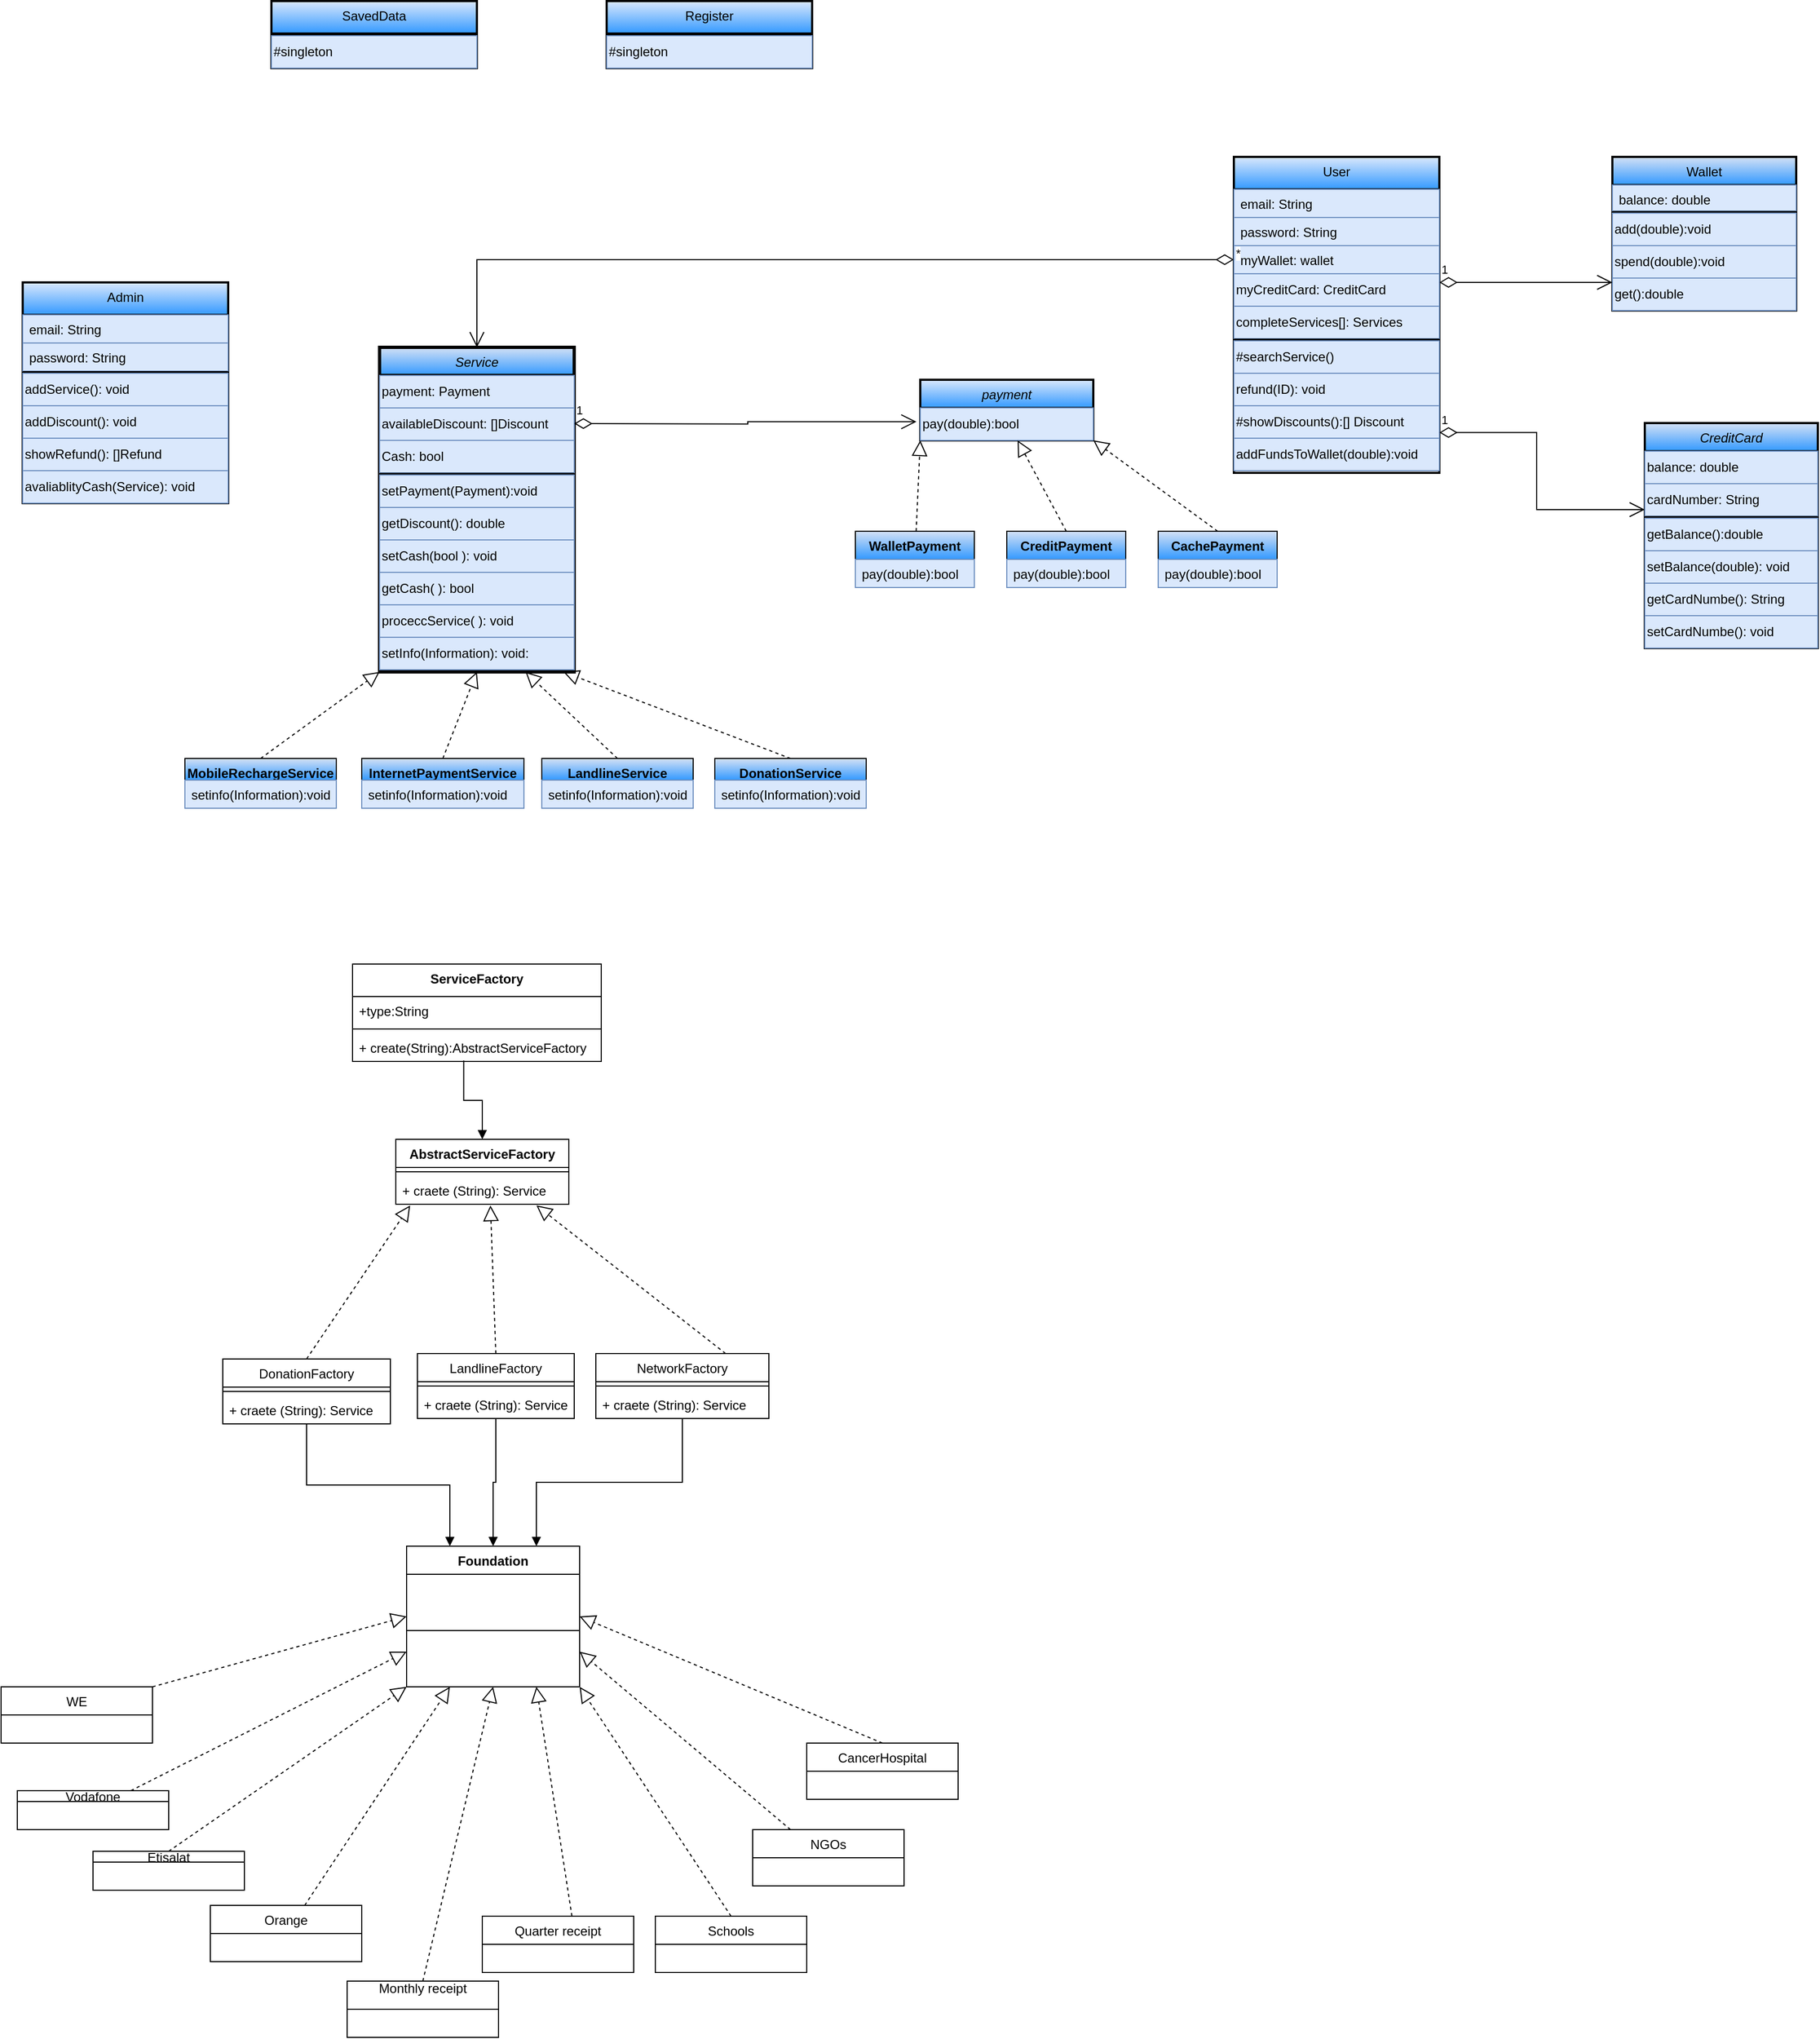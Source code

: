 <mxfile version="18.0.1" type="device"><diagram id="C5RBs43oDa-KdzZeNtuy" name="Page-1"><mxGraphModel dx="3955" dy="3293" grid="1" gridSize="10" guides="1" tooltips="1" connect="1" arrows="1" fold="1" page="1" pageScale="1" pageWidth="827" pageHeight="1169" math="0" shadow="0"><root><mxCell id="WIyWlLk6GJQsqaUBKTNV-0"/><mxCell id="WIyWlLk6GJQsqaUBKTNV-1" parent="WIyWlLk6GJQsqaUBKTNV-0"/><mxCell id="zkfFHV4jXpPFQw0GAbJ--0" value="CreditCard" style="swimlane;fontStyle=2;align=center;verticalAlign=top;childLayout=stackLayout;horizontal=1;startSize=26;horizontalStack=0;resizeParent=1;resizeLast=0;collapsible=1;marginBottom=0;rounded=0;shadow=0;strokeWidth=2;fillColor=#D4E1F5;strokeColor=#000000;gradientColor=#3399FF;" parent="WIyWlLk6GJQsqaUBKTNV-1" vertex="1"><mxGeometry x="1450" y="-10" width="160" height="208" as="geometry"><mxRectangle x="230" y="140" width="160" height="26" as="alternateBounds"/></mxGeometry></mxCell><mxCell id="mwWMlsjXjRJXWBrL6LxH-0" value="balance: double" style="text;html=1;align=left;verticalAlign=middle;resizable=0;points=[];autosize=1;strokeColor=#6c8ebf;fillColor=#dae8fc;" parent="zkfFHV4jXpPFQw0GAbJ--0" vertex="1"><mxGeometry y="26" width="160" height="30" as="geometry"/></mxCell><mxCell id="mwWMlsjXjRJXWBrL6LxH-2" value="cardNumber: String" style="text;html=1;align=left;verticalAlign=middle;resizable=0;points=[];autosize=1;strokeColor=#6c8ebf;fillColor=#dae8fc;" parent="zkfFHV4jXpPFQw0GAbJ--0" vertex="1"><mxGeometry y="56" width="160" height="30" as="geometry"/></mxCell><mxCell id="mwWMlsjXjRJXWBrL6LxH-52" value="" style="line;html=1;strokeWidth=2;align=left;verticalAlign=middle;spacingTop=-1;spacingLeft=3;spacingRight=3;rotatable=0;labelPosition=right;points=[];portConstraint=eastwest;" parent="zkfFHV4jXpPFQw0GAbJ--0" vertex="1"><mxGeometry y="86" width="160" height="2" as="geometry"/></mxCell><mxCell id="mwWMlsjXjRJXWBrL6LxH-3" value="getBalance():double" style="text;html=1;align=left;verticalAlign=middle;resizable=0;points=[];autosize=1;strokeColor=#6c8ebf;fillColor=#dae8fc;" parent="zkfFHV4jXpPFQw0GAbJ--0" vertex="1"><mxGeometry y="88" width="160" height="30" as="geometry"/></mxCell><mxCell id="mwWMlsjXjRJXWBrL6LxH-5" value="setBalance(double): void" style="text;html=1;align=left;verticalAlign=middle;resizable=0;points=[];autosize=1;strokeColor=#6c8ebf;fillColor=#dae8fc;" parent="zkfFHV4jXpPFQw0GAbJ--0" vertex="1"><mxGeometry y="118" width="160" height="30" as="geometry"/></mxCell><mxCell id="mwWMlsjXjRJXWBrL6LxH-6" value="getCardNumbe(): String" style="text;html=1;align=left;verticalAlign=middle;resizable=0;points=[];autosize=1;strokeColor=#6c8ebf;fillColor=#dae8fc;" parent="zkfFHV4jXpPFQw0GAbJ--0" vertex="1"><mxGeometry y="148" width="160" height="30" as="geometry"/></mxCell><mxCell id="mwWMlsjXjRJXWBrL6LxH-7" value="setCardNumbe(): void" style="text;html=1;align=left;verticalAlign=middle;resizable=0;points=[];autosize=1;strokeColor=#6c8ebf;fillColor=#dae8fc;" parent="zkfFHV4jXpPFQw0GAbJ--0" vertex="1"><mxGeometry y="178" width="160" height="30" as="geometry"/></mxCell><mxCell id="zkfFHV4jXpPFQw0GAbJ--17" value="User" style="swimlane;fontStyle=0;align=center;verticalAlign=top;childLayout=stackLayout;horizontal=1;startSize=30;horizontalStack=0;resizeParent=1;resizeLast=0;collapsible=1;marginBottom=0;rounded=0;shadow=0;strokeWidth=2;fillColor=#dae8fc;strokeColor=#000000;gradientColor=#3399FF;" parent="WIyWlLk6GJQsqaUBKTNV-1" vertex="1"><mxGeometry x="1070" y="-256" width="190" height="292" as="geometry"><mxRectangle x="550" y="140" width="160" height="26" as="alternateBounds"/></mxGeometry></mxCell><mxCell id="zkfFHV4jXpPFQw0GAbJ--18" value="email: String" style="text;align=left;verticalAlign=top;spacingLeft=4;spacingRight=4;overflow=hidden;rotatable=0;points=[[0,0.5],[1,0.5]];portConstraint=eastwest;fillColor=#dae8fc;strokeColor=#6c8ebf;" parent="zkfFHV4jXpPFQw0GAbJ--17" vertex="1"><mxGeometry y="30" width="190" height="26" as="geometry"/></mxCell><mxCell id="zkfFHV4jXpPFQw0GAbJ--20" value="password: String" style="text;align=left;verticalAlign=top;spacingLeft=4;spacingRight=4;overflow=hidden;rotatable=0;points=[[0,0.5],[1,0.5]];portConstraint=eastwest;rounded=0;shadow=0;html=0;fillColor=#dae8fc;strokeColor=#6c8ebf;" parent="zkfFHV4jXpPFQw0GAbJ--17" vertex="1"><mxGeometry y="56" width="190" height="26" as="geometry"/></mxCell><mxCell id="zkfFHV4jXpPFQw0GAbJ--19" value="myWallet: wallet&#10;" style="text;align=left;verticalAlign=top;spacingLeft=4;spacingRight=4;overflow=hidden;rotatable=0;points=[[0,0.5],[1,0.5]];portConstraint=eastwest;rounded=0;shadow=0;html=0;fillColor=#dae8fc;strokeColor=#6c8ebf;" parent="zkfFHV4jXpPFQw0GAbJ--17" vertex="1"><mxGeometry y="82" width="190" height="26" as="geometry"/></mxCell><mxCell id="84-6VIBdu4MTvSc-ypw_-46" value="&lt;div style=&quot;&quot;&gt;myCreditCard: CreditCard&lt;/div&gt;" style="text;html=1;align=left;verticalAlign=middle;resizable=0;points=[];autosize=1;strokeColor=#6c8ebf;fillColor=#dae8fc;fontSize=12;" parent="zkfFHV4jXpPFQw0GAbJ--17" vertex="1"><mxGeometry y="108" width="190" height="30" as="geometry"/></mxCell><mxCell id="wg3ZNqUoVr1V4Hji6CS1-9" value="&lt;div style=&quot;&quot;&gt;completeServices[]: Services&lt;br&gt;&lt;/div&gt;" style="text;html=1;align=left;verticalAlign=middle;resizable=0;points=[];autosize=1;strokeColor=#6c8ebf;fillColor=#dae8fc;fontSize=12;strokeWidth=1;" parent="zkfFHV4jXpPFQw0GAbJ--17" vertex="1"><mxGeometry y="138" width="190" height="30" as="geometry"/></mxCell><mxCell id="zkfFHV4jXpPFQw0GAbJ--23" value="" style="line;html=1;strokeWidth=2;align=left;verticalAlign=middle;spacingTop=-1;spacingLeft=3;spacingRight=3;rotatable=0;labelPosition=right;points=[];portConstraint=eastwest;" parent="zkfFHV4jXpPFQw0GAbJ--17" vertex="1"><mxGeometry y="168" width="190" height="2" as="geometry"/></mxCell><mxCell id="wg3ZNqUoVr1V4Hji6CS1-10" value="&lt;div style=&quot;&quot;&gt;#searchService()&lt;/div&gt;" style="text;html=1;align=left;verticalAlign=middle;resizable=0;points=[];autosize=1;strokeColor=#6c8ebf;fillColor=#dae8fc;fontSize=12;" parent="zkfFHV4jXpPFQw0GAbJ--17" vertex="1"><mxGeometry y="170" width="190" height="30" as="geometry"/></mxCell><mxCell id="wg3ZNqUoVr1V4Hji6CS1-11" value="&lt;div style=&quot;&quot;&gt;refund(ID): void&lt;/div&gt;" style="text;html=1;align=left;verticalAlign=middle;resizable=0;points=[];autosize=1;strokeColor=#6c8ebf;fillColor=#dae8fc;fontSize=12;" parent="zkfFHV4jXpPFQw0GAbJ--17" vertex="1"><mxGeometry y="200" width="190" height="30" as="geometry"/></mxCell><mxCell id="wg3ZNqUoVr1V4Hji6CS1-12" value="&lt;div style=&quot;&quot;&gt;#showDiscounts():[] Discount&lt;/div&gt;" style="text;html=1;align=left;verticalAlign=middle;resizable=0;points=[];autosize=1;strokeColor=#6c8ebf;fillColor=#dae8fc;fontSize=12;" parent="zkfFHV4jXpPFQw0GAbJ--17" vertex="1"><mxGeometry y="230" width="190" height="30" as="geometry"/></mxCell><mxCell id="wg3ZNqUoVr1V4Hji6CS1-23" value="&lt;div style=&quot;&quot;&gt;addFundsToWallet(double):void&lt;/div&gt;" style="text;html=1;align=left;verticalAlign=middle;resizable=0;points=[];autosize=1;strokeColor=#6c8ebf;fillColor=#dae8fc;fontSize=12;" parent="zkfFHV4jXpPFQw0GAbJ--17" vertex="1"><mxGeometry y="260" width="190" height="30" as="geometry"/></mxCell><mxCell id="84-6VIBdu4MTvSc-ypw_-15" value="Wallet" style="swimlane;fontStyle=0;align=center;verticalAlign=top;childLayout=stackLayout;horizontal=1;startSize=26;horizontalStack=0;resizeParent=1;resizeLast=0;collapsible=1;marginBottom=0;rounded=0;shadow=0;strokeWidth=2;fillColor=#D4E1F5;gradientColor=#3399FF;strokeColor=#000000;" parent="WIyWlLk6GJQsqaUBKTNV-1" vertex="1"><mxGeometry x="1420" y="-256" width="170" height="142" as="geometry"><mxRectangle x="550" y="140" width="160" height="26" as="alternateBounds"/></mxGeometry></mxCell><mxCell id="84-6VIBdu4MTvSc-ypw_-16" value="balance: double" style="text;align=left;verticalAlign=top;spacingLeft=4;spacingRight=4;overflow=hidden;rotatable=0;points=[[0,0.5],[1,0.5]];portConstraint=eastwest;fillColor=#dae8fc;strokeColor=#6c8ebf;" parent="84-6VIBdu4MTvSc-ypw_-15" vertex="1"><mxGeometry y="26" width="170" height="24" as="geometry"/></mxCell><mxCell id="mwWMlsjXjRJXWBrL6LxH-51" value="" style="line;html=1;strokeWidth=2;align=left;verticalAlign=middle;spacingTop=-1;spacingLeft=3;spacingRight=3;rotatable=0;labelPosition=right;points=[];portConstraint=eastwest;" parent="84-6VIBdu4MTvSc-ypw_-15" vertex="1"><mxGeometry y="50" width="170" height="2" as="geometry"/></mxCell><mxCell id="wg3ZNqUoVr1V4Hji6CS1-0" value="add(double):void" style="text;html=1;align=left;verticalAlign=middle;resizable=0;points=[];autosize=1;strokeColor=#6c8ebf;fillColor=#dae8fc;strokeWidth=1;" parent="84-6VIBdu4MTvSc-ypw_-15" vertex="1"><mxGeometry y="52" width="170" height="30" as="geometry"/></mxCell><mxCell id="wg3ZNqUoVr1V4Hji6CS1-1" value="spend(double):void" style="text;html=1;align=left;verticalAlign=middle;resizable=0;points=[];autosize=1;strokeColor=#6c8ebf;fillColor=#dae8fc;" parent="84-6VIBdu4MTvSc-ypw_-15" vertex="1"><mxGeometry y="82" width="170" height="30" as="geometry"/></mxCell><mxCell id="wg3ZNqUoVr1V4Hji6CS1-2" value="get():double" style="text;html=1;align=left;verticalAlign=middle;resizable=0;points=[];autosize=1;strokeColor=#6c8ebf;fillColor=#dae8fc;" parent="84-6VIBdu4MTvSc-ypw_-15" vertex="1"><mxGeometry y="112" width="170" height="30" as="geometry"/></mxCell><mxCell id="84-6VIBdu4MTvSc-ypw_-31" value="payment" style="swimlane;fontStyle=2;align=center;verticalAlign=top;childLayout=stackLayout;horizontal=1;startSize=26;horizontalStack=0;resizeParent=1;resizeLast=0;collapsible=1;marginBottom=0;rounded=0;shadow=0;strokeWidth=2;fillColor=#dae8fc;strokeColor=#000000;gradientColor=#3399FF;" parent="WIyWlLk6GJQsqaUBKTNV-1" vertex="1"><mxGeometry x="780" y="-50" width="160" height="56" as="geometry"><mxRectangle x="230" y="140" width="160" height="26" as="alternateBounds"/></mxGeometry></mxCell><mxCell id="wg3ZNqUoVr1V4Hji6CS1-24" value="pay(double):bool" style="text;html=1;align=left;verticalAlign=middle;resizable=0;points=[];autosize=1;strokeColor=#6c8ebf;fillColor=#dae8fc;" parent="84-6VIBdu4MTvSc-ypw_-31" vertex="1"><mxGeometry y="26" width="160" height="30" as="geometry"/></mxCell><mxCell id="84-6VIBdu4MTvSc-ypw_-37" value="Service" style="swimlane;fontStyle=2;align=center;verticalAlign=top;childLayout=stackLayout;horizontal=1;startSize=26;horizontalStack=0;resizeParent=1;resizeLast=0;collapsible=1;marginBottom=0;rounded=0;shadow=0;strokeWidth=3;gradientColor=#3399FF;fillColor=#D4E1F5;" parent="WIyWlLk6GJQsqaUBKTNV-1" vertex="1"><mxGeometry x="280" y="-80" width="180" height="300" as="geometry"><mxRectangle x="230" y="140" width="160" height="26" as="alternateBounds"/></mxGeometry></mxCell><mxCell id="84-6VIBdu4MTvSc-ypw_-43" value="&lt;div&gt;&lt;span&gt;payment: Payment&lt;/span&gt;&lt;/div&gt;" style="text;html=1;align=left;verticalAlign=middle;resizable=0;points=[];autosize=1;strokeColor=#6c8ebf;fillColor=#dae8fc;fontSize=12;" parent="84-6VIBdu4MTvSc-ypw_-37" vertex="1"><mxGeometry y="26" width="180" height="30" as="geometry"/></mxCell><mxCell id="84-6VIBdu4MTvSc-ypw_-44" value="availableDiscount: []Discount" style="text;html=1;align=left;verticalAlign=middle;resizable=0;points=[];autosize=1;strokeColor=#6c8ebf;fillColor=#dae8fc;fontSize=12;" parent="84-6VIBdu4MTvSc-ypw_-37" vertex="1"><mxGeometry y="56" width="180" height="30" as="geometry"/></mxCell><mxCell id="wg3ZNqUoVr1V4Hji6CS1-69" value="Cash: bool" style="text;html=1;align=left;verticalAlign=middle;resizable=0;points=[];autosize=1;strokeColor=#6c8ebf;fillColor=#dae8fc;fontSize=12;" parent="84-6VIBdu4MTvSc-ypw_-37" vertex="1"><mxGeometry y="86" width="180" height="30" as="geometry"/></mxCell><mxCell id="mwWMlsjXjRJXWBrL6LxH-54" value="" style="line;html=1;strokeWidth=2;align=left;verticalAlign=middle;spacingTop=-1;spacingLeft=3;spacingRight=3;rotatable=0;labelPosition=right;points=[];portConstraint=eastwest;" parent="84-6VIBdu4MTvSc-ypw_-37" vertex="1"><mxGeometry y="116" width="180" height="2" as="geometry"/></mxCell><mxCell id="wg3ZNqUoVr1V4Hji6CS1-70" value="setPayment(Payment):void" style="text;html=1;align=left;verticalAlign=middle;resizable=0;points=[];autosize=1;strokeColor=#6c8ebf;fillColor=#dae8fc;fontSize=12;" parent="84-6VIBdu4MTvSc-ypw_-37" vertex="1"><mxGeometry y="118" width="180" height="30" as="geometry"/></mxCell><mxCell id="wg3ZNqUoVr1V4Hji6CS1-71" value="getDiscount(): double" style="text;html=1;align=left;verticalAlign=middle;resizable=0;points=[];autosize=1;strokeColor=#6c8ebf;fillColor=#dae8fc;fontSize=12;strokeWidth=1;" parent="84-6VIBdu4MTvSc-ypw_-37" vertex="1"><mxGeometry y="148" width="180" height="30" as="geometry"/></mxCell><mxCell id="wg3ZNqUoVr1V4Hji6CS1-72" value="setCash(bool ): void&lt;br&gt;" style="text;html=1;align=left;verticalAlign=middle;resizable=0;points=[];autosize=1;strokeColor=#6c8ebf;fillColor=#dae8fc;fontSize=12;" parent="84-6VIBdu4MTvSc-ypw_-37" vertex="1"><mxGeometry y="178" width="180" height="30" as="geometry"/></mxCell><mxCell id="wg3ZNqUoVr1V4Hji6CS1-73" value="getCash( ): bool" style="text;html=1;align=left;verticalAlign=middle;resizable=0;points=[];autosize=1;strokeColor=#6c8ebf;fillColor=#dae8fc;fontSize=12;" parent="84-6VIBdu4MTvSc-ypw_-37" vertex="1"><mxGeometry y="208" width="180" height="30" as="geometry"/></mxCell><mxCell id="wg3ZNqUoVr1V4Hji6CS1-83" value="proceccService( ): void&amp;nbsp;" style="text;html=1;align=left;verticalAlign=middle;resizable=0;points=[];autosize=1;strokeColor=#6c8ebf;fillColor=#dae8fc;fontSize=12;" parent="84-6VIBdu4MTvSc-ypw_-37" vertex="1"><mxGeometry y="238" width="180" height="30" as="geometry"/></mxCell><mxCell id="wg3ZNqUoVr1V4Hji6CS1-84" value="setInfo(Information): void:" style="text;html=1;align=left;verticalAlign=middle;resizable=0;points=[];autosize=1;strokeColor=#6c8ebf;fillColor=#dae8fc;fontSize=12;" parent="84-6VIBdu4MTvSc-ypw_-37" vertex="1"><mxGeometry y="268" width="180" height="30" as="geometry"/></mxCell><mxCell id="wg3ZNqUoVr1V4Hji6CS1-25" value="" style="endArrow=block;dashed=1;endFill=0;endSize=12;html=1;rounded=0;startArrow=none;entryX=0;entryY=1;entryDx=0;entryDy=0;" parent="WIyWlLk6GJQsqaUBKTNV-1" source="wg3ZNqUoVr1V4Hji6CS1-28" target="84-6VIBdu4MTvSc-ypw_-31" edge="1"><mxGeometry width="160" relative="1" as="geometry"><mxPoint x="550" y="800" as="sourcePoint"/><mxPoint x="550" y="710" as="targetPoint"/></mxGeometry></mxCell><mxCell id="wg3ZNqUoVr1V4Hji6CS1-27" value="" style="endArrow=block;dashed=1;endFill=0;endSize=12;html=1;rounded=0;exitX=0.5;exitY=0;exitDx=0;exitDy=0;entryX=1;entryY=1;entryDx=0;entryDy=0;" parent="WIyWlLk6GJQsqaUBKTNV-1" source="wg3ZNqUoVr1V4Hji6CS1-37" target="84-6VIBdu4MTvSc-ypw_-31" edge="1"><mxGeometry width="160" relative="1" as="geometry"><mxPoint x="700" y="800" as="sourcePoint"/><mxPoint x="690" y="700" as="targetPoint"/></mxGeometry></mxCell><mxCell id="wg3ZNqUoVr1V4Hji6CS1-28" value="WalletPayment‏" style="swimlane;fontStyle=1;align=center;verticalAlign=top;childLayout=stackLayout;horizontal=1;startSize=26;horizontalStack=0;resizeParent=1;resizeParentMax=0;resizeLast=0;collapsible=1;marginBottom=0;gradientColor=#3399FF;fillColor=#D4E1F5;" parent="WIyWlLk6GJQsqaUBKTNV-1" vertex="1"><mxGeometry x="720" y="90" width="110" height="52" as="geometry"/></mxCell><mxCell id="wg3ZNqUoVr1V4Hji6CS1-29" value="pay(double):bool" style="text;strokeColor=#6c8ebf;fillColor=#dae8fc;align=left;verticalAlign=top;spacingLeft=4;spacingRight=4;overflow=hidden;rotatable=0;points=[[0,0.5],[1,0.5]];portConstraint=eastwest;" parent="wg3ZNqUoVr1V4Hji6CS1-28" vertex="1"><mxGeometry y="26" width="110" height="26" as="geometry"/></mxCell><mxCell id="wg3ZNqUoVr1V4Hji6CS1-33" value="CreditPayment‏&#10;" style="swimlane;fontStyle=1;align=center;verticalAlign=top;childLayout=stackLayout;horizontal=1;startSize=26;horizontalStack=0;resizeParent=1;resizeParentMax=0;resizeLast=0;collapsible=1;marginBottom=0;gradientColor=#3399FF;fillColor=#D4E1F5;" parent="WIyWlLk6GJQsqaUBKTNV-1" vertex="1"><mxGeometry x="860" y="90" width="110" height="52" as="geometry"/></mxCell><mxCell id="wg3ZNqUoVr1V4Hji6CS1-34" value="pay(double):bool" style="text;strokeColor=#6c8ebf;fillColor=#dae8fc;align=left;verticalAlign=top;spacingLeft=4;spacingRight=4;overflow=hidden;rotatable=0;points=[[0,0.5],[1,0.5]];portConstraint=eastwest;" parent="wg3ZNqUoVr1V4Hji6CS1-33" vertex="1"><mxGeometry y="26" width="110" height="26" as="geometry"/></mxCell><mxCell id="wg3ZNqUoVr1V4Hji6CS1-37" value="CachePayment" style="swimlane;fontStyle=1;align=center;verticalAlign=top;childLayout=stackLayout;horizontal=1;startSize=26;horizontalStack=0;resizeParent=1;resizeParentMax=0;resizeLast=0;collapsible=1;marginBottom=0;fillColor=#D4E1F5;gradientColor=#3399FF;" parent="WIyWlLk6GJQsqaUBKTNV-1" vertex="1"><mxGeometry x="1000" y="90" width="110" height="52" as="geometry"/></mxCell><mxCell id="wg3ZNqUoVr1V4Hji6CS1-38" value="pay(double):bool" style="text;strokeColor=#6c8ebf;fillColor=#dae8fc;align=left;verticalAlign=top;spacingLeft=4;spacingRight=4;overflow=hidden;rotatable=0;points=[[0,0.5],[1,0.5]];portConstraint=eastwest;" parent="wg3ZNqUoVr1V4Hji6CS1-37" vertex="1"><mxGeometry y="26" width="110" height="26" as="geometry"/></mxCell><mxCell id="wg3ZNqUoVr1V4Hji6CS1-43" value="" style="endArrow=block;dashed=1;endFill=0;endSize=12;html=1;rounded=0;exitX=0.5;exitY=0;exitDx=0;exitDy=0;entryX=0.5;entryY=1;entryDx=0;entryDy=0;" parent="WIyWlLk6GJQsqaUBKTNV-1" source="wg3ZNqUoVr1V4Hji6CS1-50" target="84-6VIBdu4MTvSc-ypw_-37" edge="1"><mxGeometry width="160" relative="1" as="geometry"><mxPoint x="340" y="240" as="sourcePoint"/><mxPoint x="350" y="150" as="targetPoint"/></mxGeometry></mxCell><mxCell id="wg3ZNqUoVr1V4Hji6CS1-45" value="" style="endArrow=block;dashed=1;endFill=0;endSize=12;html=1;rounded=0;exitX=0.5;exitY=0;exitDx=0;exitDy=0;entryX=0.75;entryY=1;entryDx=0;entryDy=0;" parent="WIyWlLk6GJQsqaUBKTNV-1" source="wg3ZNqUoVr1V4Hji6CS1-58" target="84-6VIBdu4MTvSc-ypw_-37" edge="1"><mxGeometry width="160" relative="1" as="geometry"><mxPoint x="440" y="240" as="sourcePoint"/><mxPoint x="400" y="150" as="targetPoint"/></mxGeometry></mxCell><mxCell id="wg3ZNqUoVr1V4Hji6CS1-46" value="MobileRechargeService‏&#10;&#10;" style="swimlane;fontStyle=1;align=center;verticalAlign=top;childLayout=stackLayout;horizontal=1;startSize=20;horizontalStack=0;resizeParent=1;resizeParentMax=0;resizeLast=0;collapsible=1;marginBottom=0;gradientColor=#3399FF;fillColor=#D4E1F5;" parent="WIyWlLk6GJQsqaUBKTNV-1" vertex="1"><mxGeometry x="100" y="300" width="140" height="46" as="geometry"><mxRectangle x="110" y="240" width="180" height="40" as="alternateBounds"/></mxGeometry></mxCell><mxCell id="wg3ZNqUoVr1V4Hji6CS1-49" value="setinfo(Information):void" style="text;strokeColor=#6c8ebf;fillColor=#dae8fc;align=left;verticalAlign=top;spacingLeft=4;spacingRight=4;overflow=hidden;rotatable=0;points=[[0,0.5],[1,0.5]];portConstraint=eastwest;" parent="wg3ZNqUoVr1V4Hji6CS1-46" vertex="1"><mxGeometry y="20" width="140" height="26" as="geometry"/></mxCell><mxCell id="wg3ZNqUoVr1V4Hji6CS1-50" value="InternetPaymentService‏" style="swimlane;fontStyle=1;align=center;verticalAlign=top;childLayout=stackLayout;horizontal=1;startSize=20;horizontalStack=0;resizeParent=1;resizeParentMax=0;resizeLast=0;collapsible=1;marginBottom=0;gradientColor=#3399FF;fillColor=#D4E1F5;" parent="WIyWlLk6GJQsqaUBKTNV-1" vertex="1"><mxGeometry x="263.5" y="300" width="150" height="46" as="geometry"><mxRectangle x="260" y="240" width="180" height="30" as="alternateBounds"/></mxGeometry></mxCell><mxCell id="wg3ZNqUoVr1V4Hji6CS1-51" value="setinfo(Information):void" style="text;strokeColor=#6c8ebf;fillColor=#dae8fc;align=left;verticalAlign=top;spacingLeft=4;spacingRight=4;overflow=hidden;rotatable=0;points=[[0,0.5],[1,0.5]];portConstraint=eastwest;" parent="wg3ZNqUoVr1V4Hji6CS1-50" vertex="1"><mxGeometry y="20" width="150" height="26" as="geometry"/></mxCell><mxCell id="wg3ZNqUoVr1V4Hji6CS1-54" value="DonationService" style="swimlane;fontStyle=1;align=center;verticalAlign=top;childLayout=stackLayout;horizontal=1;startSize=20;horizontalStack=0;resizeParent=1;resizeParentMax=0;resizeLast=0;collapsible=1;marginBottom=0;gradientColor=#3399FF;fillColor=#D4E1F5;" parent="WIyWlLk6GJQsqaUBKTNV-1" vertex="1"><mxGeometry x="590" y="300" width="140" height="46" as="geometry"/></mxCell><mxCell id="wg3ZNqUoVr1V4Hji6CS1-57" value="setinfo(Information):void" style="text;strokeColor=#6c8ebf;fillColor=#dae8fc;align=left;verticalAlign=top;spacingLeft=4;spacingRight=4;overflow=hidden;rotatable=0;points=[[0,0.5],[1,0.5]];portConstraint=eastwest;" parent="wg3ZNqUoVr1V4Hji6CS1-54" vertex="1"><mxGeometry y="20" width="140" height="26" as="geometry"/></mxCell><mxCell id="wg3ZNqUoVr1V4Hji6CS1-58" value="LandlineService" style="swimlane;fontStyle=1;align=center;verticalAlign=top;childLayout=stackLayout;horizontal=1;startSize=20;horizontalStack=0;resizeParent=1;resizeParentMax=0;resizeLast=0;collapsible=1;marginBottom=0;fillColor=#D4E1F5;gradientColor=#3399FF;" parent="WIyWlLk6GJQsqaUBKTNV-1" vertex="1"><mxGeometry x="430" y="300" width="140" height="46" as="geometry"/></mxCell><mxCell id="wg3ZNqUoVr1V4Hji6CS1-61" value="setinfo(Information):void" style="text;strokeColor=#6c8ebf;fillColor=#dae8fc;align=left;verticalAlign=top;spacingLeft=4;spacingRight=4;overflow=hidden;rotatable=0;points=[[0,0.5],[1,0.5]];portConstraint=eastwest;" parent="wg3ZNqUoVr1V4Hji6CS1-58" vertex="1"><mxGeometry y="20" width="140" height="26" as="geometry"/></mxCell><mxCell id="wg3ZNqUoVr1V4Hji6CS1-86" value="1" style="endArrow=open;html=1;endSize=12;startArrow=diamondThin;startSize=14;startFill=0;edgeStyle=orthogonalEdgeStyle;align=left;verticalAlign=bottom;rounded=0;entryX=-0.022;entryY=0.427;entryDx=0;entryDy=0;entryPerimeter=0;" parent="WIyWlLk6GJQsqaUBKTNV-1" target="wg3ZNqUoVr1V4Hji6CS1-24" edge="1"><mxGeometry x="-1" y="3" relative="1" as="geometry"><mxPoint x="460" y="-9.56" as="sourcePoint"/><mxPoint x="620" y="-9.56" as="targetPoint"/></mxGeometry></mxCell><mxCell id="wg3ZNqUoVr1V4Hji6CS1-88" value="" style="endArrow=block;dashed=1;endFill=0;endSize=12;html=1;rounded=0;exitX=0.5;exitY=0;exitDx=0;exitDy=0;entryX=0.5;entryY=1;entryDx=0;entryDy=0;" parent="WIyWlLk6GJQsqaUBKTNV-1" source="wg3ZNqUoVr1V4Hji6CS1-46" edge="1"><mxGeometry width="160" relative="1" as="geometry"><mxPoint x="248.5" y="300" as="sourcePoint"/><mxPoint x="280" y="220" as="targetPoint"/></mxGeometry></mxCell><mxCell id="wg3ZNqUoVr1V4Hji6CS1-89" value="" style="endArrow=block;dashed=1;endFill=0;endSize=12;html=1;rounded=0;exitX=0.5;exitY=0;exitDx=0;exitDy=0;" parent="WIyWlLk6GJQsqaUBKTNV-1" source="wg3ZNqUoVr1V4Hji6CS1-54" edge="1"><mxGeometry width="160" relative="1" as="geometry"><mxPoint x="650" y="290" as="sourcePoint"/><mxPoint x="450" y="220" as="targetPoint"/></mxGeometry></mxCell><mxCell id="mwWMlsjXjRJXWBrL6LxH-10" value="1" style="endArrow=open;html=1;endSize=12;startArrow=diamondThin;startSize=14;startFill=0;edgeStyle=orthogonalEdgeStyle;align=left;verticalAlign=bottom;rounded=0;" parent="WIyWlLk6GJQsqaUBKTNV-1" edge="1"><mxGeometry x="-1" y="3" relative="1" as="geometry"><mxPoint x="1260" y="-140" as="sourcePoint"/><mxPoint x="1420" y="-140" as="targetPoint"/></mxGeometry></mxCell><mxCell id="mwWMlsjXjRJXWBrL6LxH-11" value="1" style="endArrow=open;html=1;endSize=12;startArrow=diamondThin;startSize=14;startFill=0;edgeStyle=orthogonalEdgeStyle;align=left;verticalAlign=bottom;rounded=0;" parent="WIyWlLk6GJQsqaUBKTNV-1" edge="1"><mxGeometry x="-1" y="3" relative="1" as="geometry"><mxPoint x="1260.0" y="-1.25" as="sourcePoint"/><mxPoint x="1450" y="70" as="targetPoint"/><Array as="points"><mxPoint x="1350" y="-1"/><mxPoint x="1350" y="70"/></Array></mxGeometry></mxCell><mxCell id="mwWMlsjXjRJXWBrL6LxH-12" value="*" style="endArrow=open;html=1;endSize=12;startArrow=diamondThin;startSize=14;startFill=0;edgeStyle=orthogonalEdgeStyle;align=left;verticalAlign=bottom;rounded=0;exitX=0;exitY=0.5;exitDx=0;exitDy=0;entryX=0.5;entryY=0;entryDx=0;entryDy=0;" parent="WIyWlLk6GJQsqaUBKTNV-1" source="zkfFHV4jXpPFQw0GAbJ--19" target="84-6VIBdu4MTvSc-ypw_-37" edge="1"><mxGeometry x="-1" y="3" relative="1" as="geometry"><mxPoint x="630" y="-151.62" as="sourcePoint"/><mxPoint x="790" y="-151.62" as="targetPoint"/></mxGeometry></mxCell><mxCell id="mwWMlsjXjRJXWBrL6LxH-55" value="" style="endArrow=block;dashed=1;endFill=0;endSize=12;html=1;rounded=0;exitX=0.5;exitY=0;exitDx=0;exitDy=0;entryX=1;entryY=1;entryDx=0;entryDy=0;" parent="WIyWlLk6GJQsqaUBKTNV-1" source="wg3ZNqUoVr1V4Hji6CS1-33" edge="1"><mxGeometry width="160" relative="1" as="geometry"><mxPoint x="985" y="90" as="sourcePoint"/><mxPoint x="870.0" y="6" as="targetPoint"/></mxGeometry></mxCell><mxCell id="Ab5O19B13T73OP6sne_8-0" value="Admin" style="swimlane;fontStyle=0;align=center;verticalAlign=top;childLayout=stackLayout;horizontal=1;startSize=30;horizontalStack=0;resizeParent=1;resizeLast=0;collapsible=1;marginBottom=0;rounded=0;shadow=0;strokeWidth=2;fillColor=#dae8fc;strokeColor=#000000;gradientColor=#3399FF;" parent="WIyWlLk6GJQsqaUBKTNV-1" vertex="1"><mxGeometry x="-50" y="-140" width="190" height="204" as="geometry"><mxRectangle x="550" y="140" width="160" height="26" as="alternateBounds"/></mxGeometry></mxCell><mxCell id="Ab5O19B13T73OP6sne_8-1" value="email: String" style="text;align=left;verticalAlign=top;spacingLeft=4;spacingRight=4;overflow=hidden;rotatable=0;points=[[0,0.5],[1,0.5]];portConstraint=eastwest;fillColor=#dae8fc;strokeColor=#6c8ebf;" parent="Ab5O19B13T73OP6sne_8-0" vertex="1"><mxGeometry y="30" width="190" height="26" as="geometry"/></mxCell><mxCell id="Ab5O19B13T73OP6sne_8-2" value="password: String" style="text;align=left;verticalAlign=top;spacingLeft=4;spacingRight=4;overflow=hidden;rotatable=0;points=[[0,0.5],[1,0.5]];portConstraint=eastwest;rounded=0;shadow=0;html=0;fillColor=#dae8fc;strokeColor=#6c8ebf;" parent="Ab5O19B13T73OP6sne_8-0" vertex="1"><mxGeometry y="56" width="190" height="26" as="geometry"/></mxCell><mxCell id="Ab5O19B13T73OP6sne_8-6" value="" style="line;html=1;strokeWidth=2;align=left;verticalAlign=middle;spacingTop=-1;spacingLeft=3;spacingRight=3;rotatable=0;labelPosition=right;points=[];portConstraint=eastwest;" parent="Ab5O19B13T73OP6sne_8-0" vertex="1"><mxGeometry y="82" width="190" height="2" as="geometry"/></mxCell><mxCell id="Ab5O19B13T73OP6sne_8-7" value="&lt;div style=&quot;&quot;&gt;addService(): void&lt;/div&gt;" style="text;html=1;align=left;verticalAlign=middle;resizable=0;points=[];autosize=1;strokeColor=#6c8ebf;fillColor=#dae8fc;fontSize=12;" parent="Ab5O19B13T73OP6sne_8-0" vertex="1"><mxGeometry y="84" width="190" height="30" as="geometry"/></mxCell><mxCell id="Ab5O19B13T73OP6sne_8-9" value="&lt;div style=&quot;&quot;&gt;addDiscount(): void&lt;/div&gt;" style="text;html=1;align=left;verticalAlign=middle;resizable=0;points=[];autosize=1;strokeColor=#6c8ebf;fillColor=#dae8fc;fontSize=12;" parent="Ab5O19B13T73OP6sne_8-0" vertex="1"><mxGeometry y="114" width="190" height="30" as="geometry"/></mxCell><mxCell id="Ab5O19B13T73OP6sne_8-10" value="&lt;div style=&quot;&quot;&gt;showRefund(): []Refund&lt;/div&gt;" style="text;html=1;align=left;verticalAlign=middle;resizable=0;points=[];autosize=1;strokeColor=#6c8ebf;fillColor=#dae8fc;fontSize=12;" parent="Ab5O19B13T73OP6sne_8-0" vertex="1"><mxGeometry y="144" width="190" height="30" as="geometry"/></mxCell><mxCell id="Ab5O19B13T73OP6sne_8-19" value="&lt;div style=&quot;&quot;&gt;avaliablityCash(Service): void&lt;/div&gt;" style="text;html=1;align=left;verticalAlign=middle;resizable=0;points=[];autosize=1;strokeColor=#6c8ebf;fillColor=#dae8fc;fontSize=12;" parent="Ab5O19B13T73OP6sne_8-0" vertex="1"><mxGeometry y="174" width="190" height="30" as="geometry"/></mxCell><mxCell id="Ab5O19B13T73OP6sne_8-20" value="SavedData" style="swimlane;fontStyle=0;align=center;verticalAlign=top;childLayout=stackLayout;horizontal=1;startSize=30;horizontalStack=0;resizeParent=1;resizeLast=0;collapsible=1;marginBottom=0;rounded=0;shadow=0;strokeWidth=2;fillColor=#dae8fc;strokeColor=#000000;gradientColor=#3399FF;" parent="WIyWlLk6GJQsqaUBKTNV-1" vertex="1"><mxGeometry x="180" y="-400" width="190" height="62" as="geometry"><mxRectangle x="550" y="140" width="160" height="26" as="alternateBounds"/></mxGeometry></mxCell><mxCell id="Ab5O19B13T73OP6sne_8-23" value="" style="line;html=1;strokeWidth=2;align=left;verticalAlign=middle;spacingTop=-1;spacingLeft=3;spacingRight=3;rotatable=0;labelPosition=right;points=[];portConstraint=eastwest;" parent="Ab5O19B13T73OP6sne_8-20" vertex="1"><mxGeometry y="30" width="190" height="2" as="geometry"/></mxCell><mxCell id="Ab5O19B13T73OP6sne_8-27" value="&lt;div style=&quot;&quot;&gt;#singleton&lt;/div&gt;" style="text;html=1;align=left;verticalAlign=middle;resizable=0;points=[];autosize=1;strokeColor=#6c8ebf;fillColor=#dae8fc;fontSize=12;" parent="Ab5O19B13T73OP6sne_8-20" vertex="1"><mxGeometry y="32" width="190" height="30" as="geometry"/></mxCell><mxCell id="Ab5O19B13T73OP6sne_8-28" value="Register" style="swimlane;fontStyle=0;align=center;verticalAlign=top;childLayout=stackLayout;horizontal=1;startSize=30;horizontalStack=0;resizeParent=1;resizeLast=0;collapsible=1;marginBottom=0;rounded=0;shadow=0;strokeWidth=2;fillColor=#dae8fc;strokeColor=#000000;gradientColor=#3399FF;" parent="WIyWlLk6GJQsqaUBKTNV-1" vertex="1"><mxGeometry x="490" y="-400" width="190" height="62" as="geometry"><mxRectangle x="550" y="140" width="160" height="26" as="alternateBounds"/></mxGeometry></mxCell><mxCell id="Ab5O19B13T73OP6sne_8-29" value="" style="line;html=1;strokeWidth=2;align=left;verticalAlign=middle;spacingTop=-1;spacingLeft=3;spacingRight=3;rotatable=0;labelPosition=right;points=[];portConstraint=eastwest;" parent="Ab5O19B13T73OP6sne_8-28" vertex="1"><mxGeometry y="30" width="190" height="2" as="geometry"/></mxCell><mxCell id="Ab5O19B13T73OP6sne_8-30" value="&lt;div style=&quot;&quot;&gt;#singleton&lt;/div&gt;" style="text;html=1;align=left;verticalAlign=middle;resizable=0;points=[];autosize=1;strokeColor=#6c8ebf;fillColor=#dae8fc;fontSize=12;" parent="Ab5O19B13T73OP6sne_8-28" vertex="1"><mxGeometry y="32" width="190" height="30" as="geometry"/></mxCell><mxCell id="c_9A0lrRH1VehIBvYqec-21" value="Foundation" style="swimlane;fontStyle=1;align=center;verticalAlign=top;childLayout=stackLayout;horizontal=1;startSize=26;horizontalStack=0;resizeParent=1;resizeParentMax=0;resizeLast=0;collapsible=1;marginBottom=0;" vertex="1" parent="WIyWlLk6GJQsqaUBKTNV-1"><mxGeometry x="305" y="1028" width="160" height="130" as="geometry"/></mxCell><mxCell id="c_9A0lrRH1VehIBvYqec-22" value="" style="line;strokeWidth=1;fillColor=none;align=left;verticalAlign=middle;spacingTop=-1;spacingLeft=3;spacingRight=3;rotatable=0;labelPosition=right;points=[];portConstraint=eastwest;" vertex="1" parent="c_9A0lrRH1VehIBvYqec-21"><mxGeometry y="26" width="160" height="104" as="geometry"/></mxCell><mxCell id="c_9A0lrRH1VehIBvYqec-23" value="NetworkFactory" style="swimlane;fontStyle=0;childLayout=stackLayout;horizontal=1;startSize=26;fillColor=none;horizontalStack=0;resizeParent=1;resizeParentMax=0;resizeLast=0;collapsible=1;marginBottom=0;" vertex="1" parent="WIyWlLk6GJQsqaUBKTNV-1"><mxGeometry x="480" y="850" width="160" height="60" as="geometry"/></mxCell><mxCell id="c_9A0lrRH1VehIBvYqec-66" value="" style="line;strokeWidth=1;fillColor=none;align=left;verticalAlign=middle;spacingTop=-1;spacingLeft=3;spacingRight=3;rotatable=0;labelPosition=right;points=[];portConstraint=eastwest;" vertex="1" parent="c_9A0lrRH1VehIBvYqec-23"><mxGeometry y="26" width="160" height="8" as="geometry"/></mxCell><mxCell id="c_9A0lrRH1VehIBvYqec-64" value="+ craete (String): Service" style="text;strokeColor=none;fillColor=none;align=left;verticalAlign=top;spacingLeft=4;spacingRight=4;overflow=hidden;rotatable=0;points=[[0,0.5],[1,0.5]];portConstraint=eastwest;" vertex="1" parent="c_9A0lrRH1VehIBvYqec-23"><mxGeometry y="34" width="160" height="26" as="geometry"/></mxCell><mxCell id="c_9A0lrRH1VehIBvYqec-24" value="LandlineFactory" style="swimlane;fontStyle=0;childLayout=stackLayout;horizontal=1;startSize=26;fillColor=none;horizontalStack=0;resizeParent=1;resizeParentMax=0;resizeLast=0;collapsible=1;marginBottom=0;" vertex="1" parent="WIyWlLk6GJQsqaUBKTNV-1"><mxGeometry x="315" y="850" width="145" height="60" as="geometry"/></mxCell><mxCell id="c_9A0lrRH1VehIBvYqec-65" value="" style="line;strokeWidth=1;fillColor=none;align=left;verticalAlign=middle;spacingTop=-1;spacingLeft=3;spacingRight=3;rotatable=0;labelPosition=right;points=[];portConstraint=eastwest;" vertex="1" parent="c_9A0lrRH1VehIBvYqec-24"><mxGeometry y="26" width="145" height="8" as="geometry"/></mxCell><mxCell id="c_9A0lrRH1VehIBvYqec-62" value="+ craete (String): Service" style="text;strokeColor=none;fillColor=none;align=left;verticalAlign=top;spacingLeft=4;spacingRight=4;overflow=hidden;rotatable=0;points=[[0,0.5],[1,0.5]];portConstraint=eastwest;" vertex="1" parent="c_9A0lrRH1VehIBvYqec-24"><mxGeometry y="34" width="145" height="26" as="geometry"/></mxCell><mxCell id="c_9A0lrRH1VehIBvYqec-25" value="DonationFactory" style="swimlane;fontStyle=0;childLayout=stackLayout;horizontal=1;startSize=26;fillColor=none;horizontalStack=0;resizeParent=1;resizeParentMax=0;resizeLast=0;collapsible=1;marginBottom=0;" vertex="1" parent="WIyWlLk6GJQsqaUBKTNV-1"><mxGeometry x="135" y="855" width="155" height="60" as="geometry"/></mxCell><mxCell id="c_9A0lrRH1VehIBvYqec-67" value="" style="line;strokeWidth=1;fillColor=none;align=left;verticalAlign=middle;spacingTop=-1;spacingLeft=3;spacingRight=3;rotatable=0;labelPosition=right;points=[];portConstraint=eastwest;" vertex="1" parent="c_9A0lrRH1VehIBvYqec-25"><mxGeometry y="26" width="155" height="8" as="geometry"/></mxCell><mxCell id="c_9A0lrRH1VehIBvYqec-60" value="+ craete (String): Service" style="text;strokeColor=none;fillColor=none;align=left;verticalAlign=top;spacingLeft=4;spacingRight=4;overflow=hidden;rotatable=0;points=[[0,0.5],[1,0.5]];portConstraint=eastwest;" vertex="1" parent="c_9A0lrRH1VehIBvYqec-25"><mxGeometry y="34" width="155" height="26" as="geometry"/></mxCell><mxCell id="c_9A0lrRH1VehIBvYqec-26" value="" style="endArrow=block;dashed=1;endFill=0;endSize=12;html=1;rounded=0;exitX=0.75;exitY=0;exitDx=0;exitDy=0;entryX=0.813;entryY=1.042;entryDx=0;entryDy=0;entryPerimeter=0;" edge="1" parent="WIyWlLk6GJQsqaUBKTNV-1" source="c_9A0lrRH1VehIBvYqec-23" target="c_9A0lrRH1VehIBvYqec-54"><mxGeometry width="160" relative="1" as="geometry"><mxPoint x="-555" y="620" as="sourcePoint"/><mxPoint x="420" y="730" as="targetPoint"/></mxGeometry></mxCell><mxCell id="c_9A0lrRH1VehIBvYqec-27" value="" style="endArrow=block;dashed=1;endFill=0;endSize=12;html=1;rounded=0;exitX=0.5;exitY=0;exitDx=0;exitDy=0;entryX=0.547;entryY=1.042;entryDx=0;entryDy=0;entryPerimeter=0;" edge="1" parent="WIyWlLk6GJQsqaUBKTNV-1" source="c_9A0lrRH1VehIBvYqec-24" target="c_9A0lrRH1VehIBvYqec-54"><mxGeometry width="160" relative="1" as="geometry"><mxPoint x="-555" y="620" as="sourcePoint"/><mxPoint x="-375" y="710" as="targetPoint"/></mxGeometry></mxCell><mxCell id="c_9A0lrRH1VehIBvYqec-28" value="" style="endArrow=block;dashed=1;endFill=0;endSize=12;html=1;rounded=0;exitX=0.5;exitY=0;exitDx=0;exitDy=0;entryX=0.083;entryY=1.042;entryDx=0;entryDy=0;entryPerimeter=0;" edge="1" parent="WIyWlLk6GJQsqaUBKTNV-1" source="c_9A0lrRH1VehIBvYqec-25" target="c_9A0lrRH1VehIBvYqec-54"><mxGeometry width="160" relative="1" as="geometry"><mxPoint x="-555" y="620" as="sourcePoint"/><mxPoint x="-305" y="650" as="targetPoint"/></mxGeometry></mxCell><mxCell id="c_9A0lrRH1VehIBvYqec-29" value="Etisalat" style="swimlane;fontStyle=0;childLayout=stackLayout;horizontal=1;startSize=10;fillColor=none;horizontalStack=0;resizeParent=1;resizeParentMax=0;resizeLast=0;collapsible=1;marginBottom=0;" vertex="1" parent="WIyWlLk6GJQsqaUBKTNV-1"><mxGeometry x="15" y="1310" width="140" height="36" as="geometry"/></mxCell><mxCell id="c_9A0lrRH1VehIBvYqec-30" value="Vodafone" style="swimlane;fontStyle=0;childLayout=stackLayout;horizontal=1;startSize=10;fillColor=none;horizontalStack=0;resizeParent=1;resizeParentMax=0;resizeLast=0;collapsible=1;marginBottom=0;" vertex="1" parent="WIyWlLk6GJQsqaUBKTNV-1"><mxGeometry x="-55" y="1254" width="140" height="36" as="geometry"/></mxCell><mxCell id="c_9A0lrRH1VehIBvYqec-31" value="Orange" style="swimlane;fontStyle=0;childLayout=stackLayout;horizontal=1;startSize=26;fillColor=none;horizontalStack=0;resizeParent=1;resizeParentMax=0;resizeLast=0;collapsible=1;marginBottom=0;" vertex="1" parent="WIyWlLk6GJQsqaUBKTNV-1"><mxGeometry x="123.5" y="1360" width="140" height="52" as="geometry"/></mxCell><mxCell id="c_9A0lrRH1VehIBvYqec-32" value="NGOs" style="swimlane;fontStyle=0;childLayout=stackLayout;horizontal=1;startSize=26;fillColor=none;horizontalStack=0;resizeParent=1;resizeParentMax=0;resizeLast=0;collapsible=1;marginBottom=0;" vertex="1" parent="WIyWlLk6GJQsqaUBKTNV-1"><mxGeometry x="625" y="1290" width="140" height="52" as="geometry"/></mxCell><mxCell id="c_9A0lrRH1VehIBvYqec-33" value="CancerHospital" style="swimlane;fontStyle=0;childLayout=stackLayout;horizontal=1;startSize=26;fillColor=none;horizontalStack=0;resizeParent=1;resizeParentMax=0;resizeLast=0;collapsible=1;marginBottom=0;" vertex="1" parent="WIyWlLk6GJQsqaUBKTNV-1"><mxGeometry x="675" y="1210" width="140" height="52" as="geometry"/></mxCell><mxCell id="c_9A0lrRH1VehIBvYqec-34" value="Schools" style="swimlane;fontStyle=0;childLayout=stackLayout;horizontal=1;startSize=26;fillColor=none;horizontalStack=0;resizeParent=1;resizeParentMax=0;resizeLast=0;collapsible=1;marginBottom=0;" vertex="1" parent="WIyWlLk6GJQsqaUBKTNV-1"><mxGeometry x="535" y="1370" width="140" height="52" as="geometry"/></mxCell><mxCell id="c_9A0lrRH1VehIBvYqec-35" value="Monthly receipt&#10;" style="swimlane;fontStyle=0;childLayout=stackLayout;horizontal=1;startSize=26;fillColor=none;horizontalStack=0;resizeParent=1;resizeParentMax=0;resizeLast=0;collapsible=1;marginBottom=0;" vertex="1" parent="WIyWlLk6GJQsqaUBKTNV-1"><mxGeometry x="250" y="1430" width="140" height="52" as="geometry"/></mxCell><mxCell id="c_9A0lrRH1VehIBvYqec-36" value="Quarter receipt" style="swimlane;fontStyle=0;childLayout=stackLayout;horizontal=1;startSize=26;fillColor=none;horizontalStack=0;resizeParent=1;resizeParentMax=0;resizeLast=0;collapsible=1;marginBottom=0;" vertex="1" parent="WIyWlLk6GJQsqaUBKTNV-1"><mxGeometry x="375" y="1370" width="140" height="52" as="geometry"/></mxCell><mxCell id="c_9A0lrRH1VehIBvYqec-37" value="" style="endArrow=block;dashed=1;endFill=0;endSize=12;html=1;rounded=0;exitX=0.75;exitY=0;exitDx=0;exitDy=0;entryX=0;entryY=0.75;entryDx=0;entryDy=0;" edge="1" parent="WIyWlLk6GJQsqaUBKTNV-1" source="c_9A0lrRH1VehIBvYqec-30" target="c_9A0lrRH1VehIBvYqec-21"><mxGeometry width="160" relative="1" as="geometry"><mxPoint x="-705" y="800" as="sourcePoint"/><mxPoint x="-999.4" y="851.896" as="targetPoint"/></mxGeometry></mxCell><mxCell id="c_9A0lrRH1VehIBvYqec-38" value="" style="endArrow=block;dashed=1;endFill=0;endSize=12;html=1;rounded=0;entryX=0;entryY=1;entryDx=0;entryDy=0;exitX=0.5;exitY=0;exitDx=0;exitDy=0;" edge="1" parent="WIyWlLk6GJQsqaUBKTNV-1" source="c_9A0lrRH1VehIBvYqec-29" target="c_9A0lrRH1VehIBvYqec-21"><mxGeometry width="160" relative="1" as="geometry"><mxPoint x="-1245" y="948.46" as="sourcePoint"/><mxPoint x="-1005" y="839" as="targetPoint"/></mxGeometry></mxCell><mxCell id="c_9A0lrRH1VehIBvYqec-39" value="" style="endArrow=block;dashed=1;endFill=0;endSize=12;html=1;rounded=0;entryX=0.25;entryY=1;entryDx=0;entryDy=0;" edge="1" parent="WIyWlLk6GJQsqaUBKTNV-1" source="c_9A0lrRH1VehIBvYqec-31" target="c_9A0lrRH1VehIBvYqec-21"><mxGeometry width="160" relative="1" as="geometry"><mxPoint x="-775" y="800" as="sourcePoint"/><mxPoint x="-925" y="850" as="targetPoint"/></mxGeometry></mxCell><mxCell id="c_9A0lrRH1VehIBvYqec-40" value="" style="endArrow=block;dashed=1;endFill=0;endSize=12;html=1;rounded=0;exitX=0.5;exitY=0;exitDx=0;exitDy=0;entryX=0.5;entryY=1;entryDx=0;entryDy=0;" edge="1" parent="WIyWlLk6GJQsqaUBKTNV-1" source="c_9A0lrRH1VehIBvYqec-35" target="c_9A0lrRH1VehIBvYqec-21"><mxGeometry width="160" relative="1" as="geometry"><mxPoint x="-775" y="800" as="sourcePoint"/><mxPoint x="-779.82" y="852" as="targetPoint"/></mxGeometry></mxCell><mxCell id="c_9A0lrRH1VehIBvYqec-41" value="" style="endArrow=block;dashed=1;endFill=0;endSize=12;html=1;rounded=0;exitX=0.592;exitY=0.001;exitDx=0;exitDy=0;exitPerimeter=0;entryX=0.75;entryY=1;entryDx=0;entryDy=0;" edge="1" parent="WIyWlLk6GJQsqaUBKTNV-1" source="c_9A0lrRH1VehIBvYqec-36" target="c_9A0lrRH1VehIBvYqec-21"><mxGeometry width="160" relative="1" as="geometry"><mxPoint x="-775" y="800" as="sourcePoint"/><mxPoint x="-645" y="839" as="targetPoint"/></mxGeometry></mxCell><mxCell id="c_9A0lrRH1VehIBvYqec-42" value="" style="endArrow=block;dashed=1;endFill=0;endSize=12;html=1;rounded=0;exitX=0.5;exitY=0;exitDx=0;exitDy=0;entryX=1;entryY=1;entryDx=0;entryDy=0;" edge="1" parent="WIyWlLk6GJQsqaUBKTNV-1" source="c_9A0lrRH1VehIBvYqec-34" target="c_9A0lrRH1VehIBvYqec-21"><mxGeometry width="160" relative="1" as="geometry"><mxPoint x="-775" y="800" as="sourcePoint"/><mxPoint x="-595" y="690" as="targetPoint"/></mxGeometry></mxCell><mxCell id="c_9A0lrRH1VehIBvYqec-43" value="" style="endArrow=block;dashed=1;endFill=0;endSize=12;html=1;rounded=0;exitX=0.5;exitY=0;exitDx=0;exitDy=0;entryX=1;entryY=0.5;entryDx=0;entryDy=0;" edge="1" parent="WIyWlLk6GJQsqaUBKTNV-1" source="c_9A0lrRH1VehIBvYqec-33" target="c_9A0lrRH1VehIBvYqec-21"><mxGeometry width="160" relative="1" as="geometry"><mxPoint x="-775" y="800" as="sourcePoint"/><mxPoint x="-365" y="840" as="targetPoint"/></mxGeometry></mxCell><mxCell id="c_9A0lrRH1VehIBvYqec-44" value="" style="endArrow=block;dashed=1;endFill=0;endSize=12;html=1;rounded=0;exitX=0.25;exitY=0;exitDx=0;exitDy=0;entryX=1;entryY=0.75;entryDx=0;entryDy=0;" edge="1" parent="WIyWlLk6GJQsqaUBKTNV-1" source="c_9A0lrRH1VehIBvYqec-32" target="c_9A0lrRH1VehIBvYqec-21"><mxGeometry width="160" relative="1" as="geometry"><mxPoint x="-775" y="800" as="sourcePoint"/><mxPoint x="-535" y="610" as="targetPoint"/></mxGeometry></mxCell><mxCell id="c_9A0lrRH1VehIBvYqec-45" value="WE" style="swimlane;fontStyle=0;childLayout=stackLayout;horizontal=1;startSize=26;fillColor=none;horizontalStack=0;resizeParent=1;resizeParentMax=0;resizeLast=0;collapsible=1;marginBottom=0;" vertex="1" parent="WIyWlLk6GJQsqaUBKTNV-1"><mxGeometry x="-70" y="1158" width="140" height="52" as="geometry"/></mxCell><mxCell id="c_9A0lrRH1VehIBvYqec-46" value="" style="endArrow=block;dashed=1;endFill=0;endSize=12;html=1;rounded=0;exitX=1;exitY=0;exitDx=0;exitDy=0;entryX=0;entryY=0.5;entryDx=0;entryDy=0;" edge="1" parent="WIyWlLk6GJQsqaUBKTNV-1" source="c_9A0lrRH1VehIBvYqec-45" target="c_9A0lrRH1VehIBvYqec-21"><mxGeometry width="160" relative="1" as="geometry"><mxPoint x="-1055" y="890" as="sourcePoint"/><mxPoint x="-1005.14" y="827.144" as="targetPoint"/></mxGeometry></mxCell><mxCell id="c_9A0lrRH1VehIBvYqec-47" value="ServiceFactory" style="swimlane;fontStyle=1;align=center;verticalAlign=top;childLayout=stackLayout;horizontal=1;startSize=30;horizontalStack=0;resizeParent=1;resizeParentMax=0;resizeLast=0;collapsible=1;marginBottom=0;" vertex="1" parent="WIyWlLk6GJQsqaUBKTNV-1"><mxGeometry x="255" y="490" width="230" height="90" as="geometry"/></mxCell><mxCell id="c_9A0lrRH1VehIBvYqec-48" value="+type:String" style="text;strokeColor=none;fillColor=none;align=left;verticalAlign=top;spacingLeft=4;spacingRight=4;overflow=hidden;rotatable=0;points=[[0,0.5],[1,0.5]];portConstraint=eastwest;" vertex="1" parent="c_9A0lrRH1VehIBvYqec-47"><mxGeometry y="30" width="230" height="26" as="geometry"/></mxCell><mxCell id="c_9A0lrRH1VehIBvYqec-49" value="" style="line;strokeWidth=1;fillColor=none;align=left;verticalAlign=middle;spacingTop=-1;spacingLeft=3;spacingRight=3;rotatable=0;labelPosition=right;points=[];portConstraint=eastwest;" vertex="1" parent="c_9A0lrRH1VehIBvYqec-47"><mxGeometry y="56" width="230" height="8" as="geometry"/></mxCell><mxCell id="c_9A0lrRH1VehIBvYqec-50" value="+ create(String):AbstractServiceFactory" style="text;strokeColor=none;fillColor=none;align=left;verticalAlign=top;spacingLeft=4;spacingRight=4;overflow=hidden;rotatable=0;points=[[0,0.5],[1,0.5]];portConstraint=eastwest;" vertex="1" parent="c_9A0lrRH1VehIBvYqec-47"><mxGeometry y="64" width="230" height="26" as="geometry"/></mxCell><mxCell id="c_9A0lrRH1VehIBvYqec-51" value="AbstractServiceFactory" style="swimlane;fontStyle=1;align=center;verticalAlign=top;childLayout=stackLayout;horizontal=1;startSize=26;horizontalStack=0;resizeParent=1;resizeParentMax=0;resizeLast=0;collapsible=1;marginBottom=0;" vertex="1" parent="WIyWlLk6GJQsqaUBKTNV-1"><mxGeometry x="295" y="652" width="160" height="60" as="geometry"/></mxCell><mxCell id="c_9A0lrRH1VehIBvYqec-53" value="" style="line;strokeWidth=1;fillColor=none;align=left;verticalAlign=middle;spacingTop=-1;spacingLeft=3;spacingRight=3;rotatable=0;labelPosition=right;points=[];portConstraint=eastwest;" vertex="1" parent="c_9A0lrRH1VehIBvYqec-51"><mxGeometry y="26" width="160" height="8" as="geometry"/></mxCell><mxCell id="c_9A0lrRH1VehIBvYqec-54" value="+ craete (String): Service" style="text;strokeColor=none;fillColor=none;align=left;verticalAlign=top;spacingLeft=4;spacingRight=4;overflow=hidden;rotatable=0;points=[[0,0.5],[1,0.5]];portConstraint=eastwest;" vertex="1" parent="c_9A0lrRH1VehIBvYqec-51"><mxGeometry y="34" width="160" height="26" as="geometry"/></mxCell><mxCell id="c_9A0lrRH1VehIBvYqec-55" value="" style="endArrow=block;endFill=1;html=1;edgeStyle=orthogonalEdgeStyle;align=left;verticalAlign=top;rounded=0;exitX=0.447;exitY=0.967;exitDx=0;exitDy=0;exitPerimeter=0;entryX=0.5;entryY=0;entryDx=0;entryDy=0;" edge="1" parent="WIyWlLk6GJQsqaUBKTNV-1" source="c_9A0lrRH1VehIBvYqec-50" target="c_9A0lrRH1VehIBvYqec-51"><mxGeometry x="-1" relative="1" as="geometry"><mxPoint x="165" y="630" as="sourcePoint"/><mxPoint x="325" y="630" as="targetPoint"/></mxGeometry></mxCell><mxCell id="c_9A0lrRH1VehIBvYqec-56" value="" style="endArrow=block;endFill=1;html=1;edgeStyle=orthogonalEdgeStyle;align=left;verticalAlign=top;rounded=0;entryX=0.25;entryY=0;entryDx=0;entryDy=0;exitX=0.5;exitY=1;exitDx=0;exitDy=0;" edge="1" parent="WIyWlLk6GJQsqaUBKTNV-1" source="c_9A0lrRH1VehIBvYqec-25" target="c_9A0lrRH1VehIBvYqec-21"><mxGeometry x="-1" relative="1" as="geometry"><mxPoint x="45" y="890" as="sourcePoint"/><mxPoint x="205" y="890" as="targetPoint"/></mxGeometry></mxCell><mxCell id="c_9A0lrRH1VehIBvYqec-57" value="" style="endArrow=block;endFill=1;html=1;edgeStyle=orthogonalEdgeStyle;align=left;verticalAlign=top;rounded=0;entryX=0.5;entryY=0;entryDx=0;entryDy=0;exitX=0.5;exitY=1;exitDx=0;exitDy=0;" edge="1" parent="WIyWlLk6GJQsqaUBKTNV-1" source="c_9A0lrRH1VehIBvYqec-24" target="c_9A0lrRH1VehIBvYqec-21"><mxGeometry x="-1" relative="1" as="geometry"><mxPoint x="215" y="917" as="sourcePoint"/><mxPoint x="355" y="1038" as="targetPoint"/></mxGeometry></mxCell><mxCell id="c_9A0lrRH1VehIBvYqec-58" value="" style="endArrow=block;endFill=1;html=1;edgeStyle=orthogonalEdgeStyle;align=left;verticalAlign=top;rounded=0;entryX=0.75;entryY=0;entryDx=0;entryDy=0;exitX=0.5;exitY=1;exitDx=0;exitDy=0;" edge="1" parent="WIyWlLk6GJQsqaUBKTNV-1" source="c_9A0lrRH1VehIBvYqec-23" target="c_9A0lrRH1VehIBvYqec-21"><mxGeometry x="-1" relative="1" as="geometry"><mxPoint x="395" y="940.0" as="sourcePoint"/><mxPoint x="395" y="1038" as="targetPoint"/></mxGeometry></mxCell></root></mxGraphModel></diagram></mxfile>